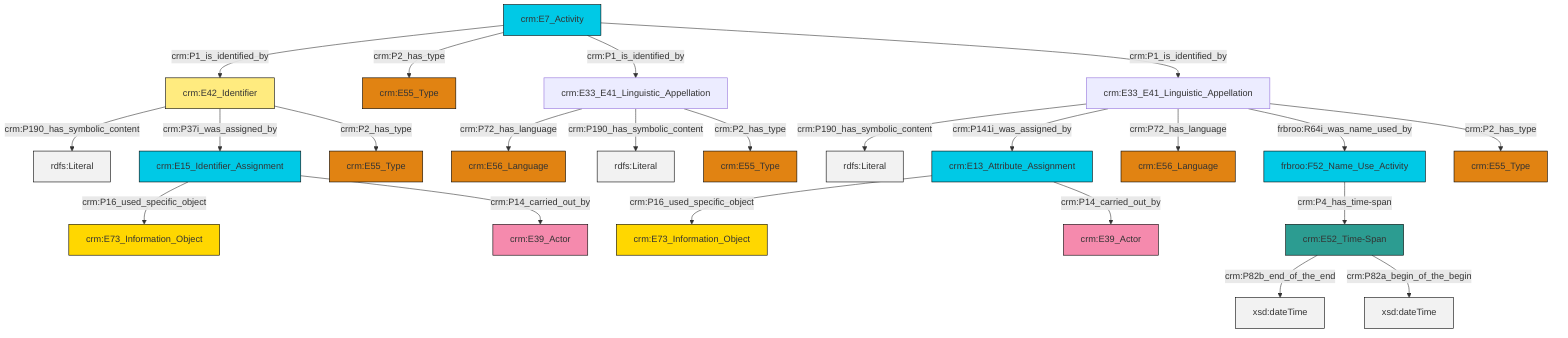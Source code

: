 graph TD
classDef Literal fill:#f2f2f2,stroke:#000000;
classDef CRM_Entity fill:#FFFFFF,stroke:#000000;
classDef Temporal_Entity fill:#00C9E6, stroke:#000000;
classDef Type fill:#E18312, stroke:#000000;
classDef Time-Span fill:#2C9C91, stroke:#000000;
classDef Appellation fill:#FFEB7F, stroke:#000000;
classDef Place fill:#008836, stroke:#000000;
classDef Persistent_Item fill:#B266B2, stroke:#000000;
classDef Conceptual_Object fill:#FFD700, stroke:#000000;
classDef Physical_Thing fill:#D2B48C, stroke:#000000;
classDef Actor fill:#f58aad, stroke:#000000;
classDef PC_Classes fill:#4ce600, stroke:#000000;
classDef Multi fill:#cccccc,stroke:#000000;

0["crm:E7_Activity"]:::Temporal_Entity -->|crm:P1_is_identified_by| 1["crm:E42_Identifier"]:::Appellation
4["crm:E33_E41_Linguistic_Appellation"]:::Default -->|crm:P72_has_language| 5["crm:E56_Language"]:::Type
0["crm:E7_Activity"]:::Temporal_Entity -->|crm:P2_has_type| 6["crm:E55_Type"]:::Type
10["crm:E52_Time-Span"]:::Time-Span -->|crm:P82b_end_of_the_end| 11[xsd:dateTime]:::Literal
14["crm:E33_E41_Linguistic_Appellation"]:::Default -->|crm:P190_has_symbolic_content| 15[rdfs:Literal]:::Literal
1["crm:E42_Identifier"]:::Appellation -->|crm:P190_has_symbolic_content| 17[rdfs:Literal]:::Literal
4["crm:E33_E41_Linguistic_Appellation"]:::Default -->|crm:P190_has_symbolic_content| 18[rdfs:Literal]:::Literal
14["crm:E33_E41_Linguistic_Appellation"]:::Default -->|crm:P141i_was_assigned_by| 19["crm:E13_Attribute_Assignment"]:::Temporal_Entity
0["crm:E7_Activity"]:::Temporal_Entity -->|crm:P1_is_identified_by| 4["crm:E33_E41_Linguistic_Appellation"]:::Default
14["crm:E33_E41_Linguistic_Appellation"]:::Default -->|crm:P72_has_language| 23["crm:E56_Language"]:::Type
2["crm:E15_Identifier_Assignment"]:::Temporal_Entity -->|crm:P16_used_specific_object| 24["crm:E73_Information_Object"]:::Conceptual_Object
14["crm:E33_E41_Linguistic_Appellation"]:::Default -->|frbroo:R64i_was_name_used_by| 27["frbroo:F52_Name_Use_Activity"]:::Temporal_Entity
14["crm:E33_E41_Linguistic_Appellation"]:::Default -->|crm:P2_has_type| 7["crm:E55_Type"]:::Type
1["crm:E42_Identifier"]:::Appellation -->|crm:P37i_was_assigned_by| 2["crm:E15_Identifier_Assignment"]:::Temporal_Entity
1["crm:E42_Identifier"]:::Appellation -->|crm:P2_has_type| 31["crm:E55_Type"]:::Type
4["crm:E33_E41_Linguistic_Appellation"]:::Default -->|crm:P2_has_type| 12["crm:E55_Type"]:::Type
19["crm:E13_Attribute_Assignment"]:::Temporal_Entity -->|crm:P16_used_specific_object| 37["crm:E73_Information_Object"]:::Conceptual_Object
10["crm:E52_Time-Span"]:::Time-Span -->|crm:P82a_begin_of_the_begin| 38[xsd:dateTime]:::Literal
0["crm:E7_Activity"]:::Temporal_Entity -->|crm:P1_is_identified_by| 14["crm:E33_E41_Linguistic_Appellation"]:::Default
27["frbroo:F52_Name_Use_Activity"]:::Temporal_Entity -->|crm:P4_has_time-span| 10["crm:E52_Time-Span"]:::Time-Span
2["crm:E15_Identifier_Assignment"]:::Temporal_Entity -->|crm:P14_carried_out_by| 29["crm:E39_Actor"]:::Actor
19["crm:E13_Attribute_Assignment"]:::Temporal_Entity -->|crm:P14_carried_out_by| 20["crm:E39_Actor"]:::Actor